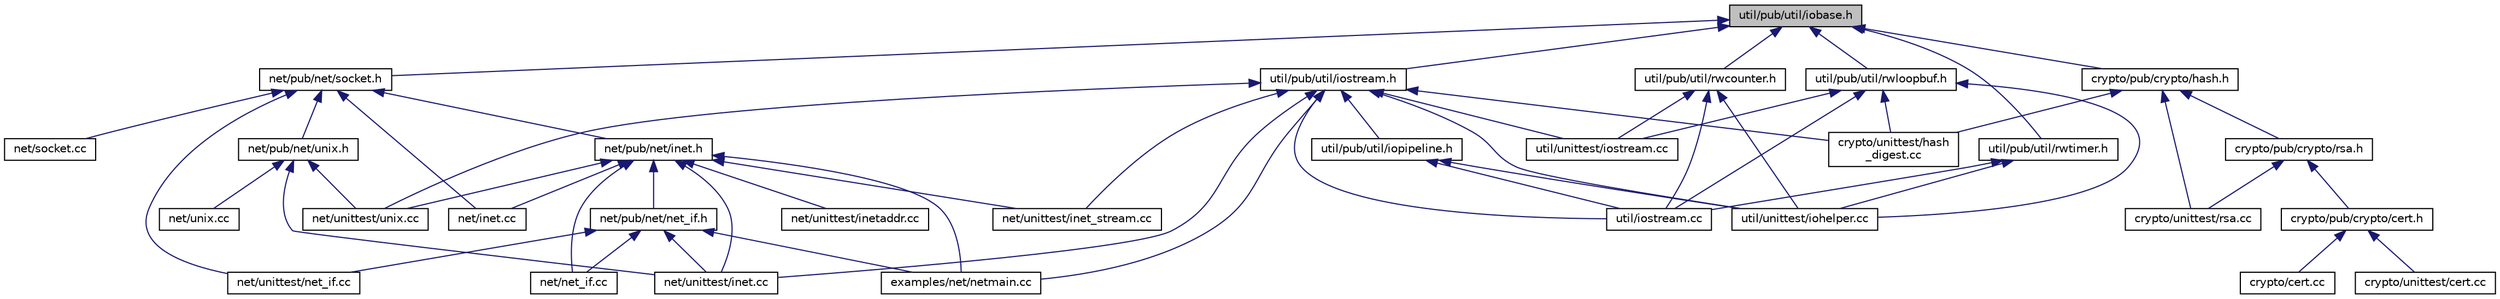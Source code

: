digraph "util/pub/util/iobase.h"
{
 // LATEX_PDF_SIZE
  edge [fontname="Helvetica",fontsize="10",labelfontname="Helvetica",labelfontsize="10"];
  node [fontname="Helvetica",fontsize="10",shape=record];
  Node1 [label="util/pub/util/iobase.h",height=0.2,width=0.4,color="black", fillcolor="grey75", style="filled", fontcolor="black",tooltip="Input/output stream base reader/writer interface classes."];
  Node1 -> Node2 [dir="back",color="midnightblue",fontsize="10",style="solid",fontname="Helvetica"];
  Node2 [label="net/pub/net/socket.h",height=0.2,width=0.4,color="black", fillcolor="white", style="filled",URL="$da/ddd/socket_8h.html",tooltip="Low-level tcp and udp sockets."];
  Node2 -> Node3 [dir="back",color="midnightblue",fontsize="10",style="solid",fontname="Helvetica"];
  Node3 [label="net/pub/net/inet.h",height=0.2,width=0.4,color="black", fillcolor="white", style="filled",URL="$d6/d4a/inet_8h.html",tooltip="Internet tcp and udp networking."];
  Node3 -> Node4 [dir="back",color="midnightblue",fontsize="10",style="solid",fontname="Helvetica"];
  Node4 [label="examples/net/netmain.cc",height=0.2,width=0.4,color="black", fillcolor="white", style="filled",URL="$de/d77/netmain_8cc.html",tooltip="Networking example."];
  Node3 -> Node5 [dir="back",color="midnightblue",fontsize="10",style="solid",fontname="Helvetica"];
  Node5 [label="net/pub/net/net_if.h",height=0.2,width=0.4,color="black", fillcolor="white", style="filled",URL="$d7/d39/net__if_8h.html",tooltip="Internet network interface utility."];
  Node5 -> Node4 [dir="back",color="midnightblue",fontsize="10",style="solid",fontname="Helvetica"];
  Node5 -> Node6 [dir="back",color="midnightblue",fontsize="10",style="solid",fontname="Helvetica"];
  Node6 [label="net/net_if.cc",height=0.2,width=0.4,color="black", fillcolor="white", style="filled",URL="$da/d64/net__if_8cc.html",tooltip="Internet network interface utility implementation"];
  Node5 -> Node7 [dir="back",color="midnightblue",fontsize="10",style="solid",fontname="Helvetica"];
  Node7 [label="net/unittest/inet.cc",height=0.2,width=0.4,color="black", fillcolor="white", style="filled",URL="$dd/d8d/unittest_2inet_8cc.html",tooltip="Tests for Internet tcp and udp networking sockets."];
  Node5 -> Node8 [dir="back",color="midnightblue",fontsize="10",style="solid",fontname="Helvetica"];
  Node8 [label="net/unittest/net_if.cc",height=0.2,width=0.4,color="black", fillcolor="white", style="filled",URL="$de/d1f/unittest_2net__if_8cc.html",tooltip="Tests for Internet network interface utility."];
  Node3 -> Node9 [dir="back",color="midnightblue",fontsize="10",style="solid",fontname="Helvetica"];
  Node9 [label="net/inet.cc",height=0.2,width=0.4,color="black", fillcolor="white", style="filled",URL="$dc/d52/inet_8cc.html",tooltip="Internet tcp and udp networking implementation"];
  Node3 -> Node6 [dir="back",color="midnightblue",fontsize="10",style="solid",fontname="Helvetica"];
  Node3 -> Node7 [dir="back",color="midnightblue",fontsize="10",style="solid",fontname="Helvetica"];
  Node3 -> Node10 [dir="back",color="midnightblue",fontsize="10",style="solid",fontname="Helvetica"];
  Node10 [label="net/unittest/inet_stream.cc",height=0.2,width=0.4,color="black", fillcolor="white", style="filled",URL="$d0/d3a/inet__stream_8cc.html",tooltip="Tests for Internet tcp and udp networking streams."];
  Node3 -> Node11 [dir="back",color="midnightblue",fontsize="10",style="solid",fontname="Helvetica"];
  Node11 [label="net/unittest/inetaddr.cc",height=0.2,width=0.4,color="black", fillcolor="white", style="filled",URL="$dd/d84/inetaddr_8cc.html",tooltip="Tests for Internet tcp and udp networking addresses."];
  Node3 -> Node12 [dir="back",color="midnightblue",fontsize="10",style="solid",fontname="Helvetica"];
  Node12 [label="net/unittest/unix.cc",height=0.2,width=0.4,color="black", fillcolor="white", style="filled",URL="$db/dc1/unittest_2unix_8cc.html",tooltip="Tests for Unix domain tcp and udp networking."];
  Node2 -> Node13 [dir="back",color="midnightblue",fontsize="10",style="solid",fontname="Helvetica"];
  Node13 [label="net/pub/net/unix.h",height=0.2,width=0.4,color="black", fillcolor="white", style="filled",URL="$d6/dea/unix_8h.html",tooltip="Unix domain tcp and udp networking."];
  Node13 -> Node14 [dir="back",color="midnightblue",fontsize="10",style="solid",fontname="Helvetica"];
  Node14 [label="net/unix.cc",height=0.2,width=0.4,color="black", fillcolor="white", style="filled",URL="$de/d2a/unix_8cc.html",tooltip="Unix domain tcp and udp networking implementation"];
  Node13 -> Node7 [dir="back",color="midnightblue",fontsize="10",style="solid",fontname="Helvetica"];
  Node13 -> Node12 [dir="back",color="midnightblue",fontsize="10",style="solid",fontname="Helvetica"];
  Node2 -> Node9 [dir="back",color="midnightblue",fontsize="10",style="solid",fontname="Helvetica"];
  Node2 -> Node15 [dir="back",color="midnightblue",fontsize="10",style="solid",fontname="Helvetica"];
  Node15 [label="net/socket.cc",height=0.2,width=0.4,color="black", fillcolor="white", style="filled",URL="$d2/d88/socket_8cc.html",tooltip="Low-level tcp and udp sockets implementation"];
  Node2 -> Node8 [dir="back",color="midnightblue",fontsize="10",style="solid",fontname="Helvetica"];
  Node1 -> Node16 [dir="back",color="midnightblue",fontsize="10",style="solid",fontname="Helvetica"];
  Node16 [label="util/pub/util/iostream.h",height=0.2,width=0.4,color="black", fillcolor="white", style="filled",URL="$dd/d27/iostream_8h.html",tooltip="Base input/output stream classes."];
  Node16 -> Node4 [dir="back",color="midnightblue",fontsize="10",style="solid",fontname="Helvetica"];
  Node16 -> Node7 [dir="back",color="midnightblue",fontsize="10",style="solid",fontname="Helvetica"];
  Node16 -> Node10 [dir="back",color="midnightblue",fontsize="10",style="solid",fontname="Helvetica"];
  Node16 -> Node12 [dir="back",color="midnightblue",fontsize="10",style="solid",fontname="Helvetica"];
  Node16 -> Node17 [dir="back",color="midnightblue",fontsize="10",style="solid",fontname="Helvetica"];
  Node17 [label="util/pub/util/iopipeline.h",height=0.2,width=0.4,color="black", fillcolor="white", style="filled",URL="$d2/d09/iopipeline_8h.html",tooltip="Input/output streaming pipeline."];
  Node17 -> Node18 [dir="back",color="midnightblue",fontsize="10",style="solid",fontname="Helvetica"];
  Node18 [label="util/iostream.cc",height=0.2,width=0.4,color="black", fillcolor="white", style="filled",URL="$d2/d3e/iostream_8cc.html",tooltip="input/output stream utilities implementation"];
  Node17 -> Node19 [dir="back",color="midnightblue",fontsize="10",style="solid",fontname="Helvetica"];
  Node19 [label="util/unittest/iohelper.cc",height=0.2,width=0.4,color="black", fillcolor="white", style="filled",URL="$de/d12/iohelper_8cc.html",tooltip="Tests for input/output stream utilities."];
  Node16 -> Node18 [dir="back",color="midnightblue",fontsize="10",style="solid",fontname="Helvetica"];
  Node16 -> Node19 [dir="back",color="midnightblue",fontsize="10",style="solid",fontname="Helvetica"];
  Node16 -> Node20 [dir="back",color="midnightblue",fontsize="10",style="solid",fontname="Helvetica"];
  Node20 [label="util/unittest/iostream.cc",height=0.2,width=0.4,color="black", fillcolor="white", style="filled",URL="$d5/df4/unittest_2iostream_8cc.html",tooltip="Tests for input/output stream utilities."];
  Node16 -> Node21 [dir="back",color="midnightblue",fontsize="10",style="solid",fontname="Helvetica"];
  Node21 [label="crypto/unittest/hash\l_digest.cc",height=0.2,width=0.4,color="black", fillcolor="white", style="filled",URL="$dd/d08/hash__digest_8cc.html",tooltip="Test file for One-way hashing and message digests."];
  Node1 -> Node22 [dir="back",color="midnightblue",fontsize="10",style="solid",fontname="Helvetica"];
  Node22 [label="util/pub/util/rwcounter.h",height=0.2,width=0.4,color="black", fillcolor="white", style="filled",URL="$dc/d97/rwcounter_8h.html",tooltip="Read/write counter."];
  Node22 -> Node18 [dir="back",color="midnightblue",fontsize="10",style="solid",fontname="Helvetica"];
  Node22 -> Node19 [dir="back",color="midnightblue",fontsize="10",style="solid",fontname="Helvetica"];
  Node22 -> Node20 [dir="back",color="midnightblue",fontsize="10",style="solid",fontname="Helvetica"];
  Node1 -> Node23 [dir="back",color="midnightblue",fontsize="10",style="solid",fontname="Helvetica"];
  Node23 [label="util/pub/util/rwloopbuf.h",height=0.2,width=0.4,color="black", fillcolor="white", style="filled",URL="$d0/db0/rwloopbuf_8h.html",tooltip="Loopback read/write buffer."];
  Node23 -> Node18 [dir="back",color="midnightblue",fontsize="10",style="solid",fontname="Helvetica"];
  Node23 -> Node19 [dir="back",color="midnightblue",fontsize="10",style="solid",fontname="Helvetica"];
  Node23 -> Node20 [dir="back",color="midnightblue",fontsize="10",style="solid",fontname="Helvetica"];
  Node23 -> Node21 [dir="back",color="midnightblue",fontsize="10",style="solid",fontname="Helvetica"];
  Node1 -> Node24 [dir="back",color="midnightblue",fontsize="10",style="solid",fontname="Helvetica"];
  Node24 [label="util/pub/util/rwtimer.h",height=0.2,width=0.4,color="black", fillcolor="white", style="filled",URL="$de/d08/rwtimer_8h.html",tooltip="Read/write timer."];
  Node24 -> Node18 [dir="back",color="midnightblue",fontsize="10",style="solid",fontname="Helvetica"];
  Node24 -> Node19 [dir="back",color="midnightblue",fontsize="10",style="solid",fontname="Helvetica"];
  Node1 -> Node25 [dir="back",color="midnightblue",fontsize="10",style="solid",fontname="Helvetica"];
  Node25 [label="crypto/pub/crypto/hash.h",height=0.2,width=0.4,color="black", fillcolor="white", style="filled",URL="$db/dfb/hash_8h.html",tooltip="One-way hashing and message digests."];
  Node25 -> Node26 [dir="back",color="midnightblue",fontsize="10",style="solid",fontname="Helvetica"];
  Node26 [label="crypto/pub/crypto/rsa.h",height=0.2,width=0.4,color="black", fillcolor="white", style="filled",URL="$df/dc3/rsa_8h.html",tooltip="RSA public key cryptography."];
  Node26 -> Node27 [dir="back",color="midnightblue",fontsize="10",style="solid",fontname="Helvetica"];
  Node27 [label="crypto/pub/crypto/cert.h",height=0.2,width=0.4,color="black", fillcolor="white", style="filled",URL="$d7/d4a/cert_8h.html",tooltip="X.509 and RSA certificates."];
  Node27 -> Node28 [dir="back",color="midnightblue",fontsize="10",style="solid",fontname="Helvetica"];
  Node28 [label="crypto/cert.cc",height=0.2,width=0.4,color="black", fillcolor="white", style="filled",URL="$d6/d29/cert_8cc_source.html",tooltip=" "];
  Node27 -> Node29 [dir="back",color="midnightblue",fontsize="10",style="solid",fontname="Helvetica"];
  Node29 [label="crypto/unittest/cert.cc",height=0.2,width=0.4,color="black", fillcolor="white", style="filled",URL="$d0/d5f/unittest_2cert_8cc.html",tooltip="Test file for X.509 and RSA certificates."];
  Node26 -> Node30 [dir="back",color="midnightblue",fontsize="10",style="solid",fontname="Helvetica"];
  Node30 [label="crypto/unittest/rsa.cc",height=0.2,width=0.4,color="black", fillcolor="white", style="filled",URL="$d3/de6/rsa_8cc.html",tooltip="Test file for RSA public key cryptography."];
  Node25 -> Node21 [dir="back",color="midnightblue",fontsize="10",style="solid",fontname="Helvetica"];
  Node25 -> Node30 [dir="back",color="midnightblue",fontsize="10",style="solid",fontname="Helvetica"];
}
